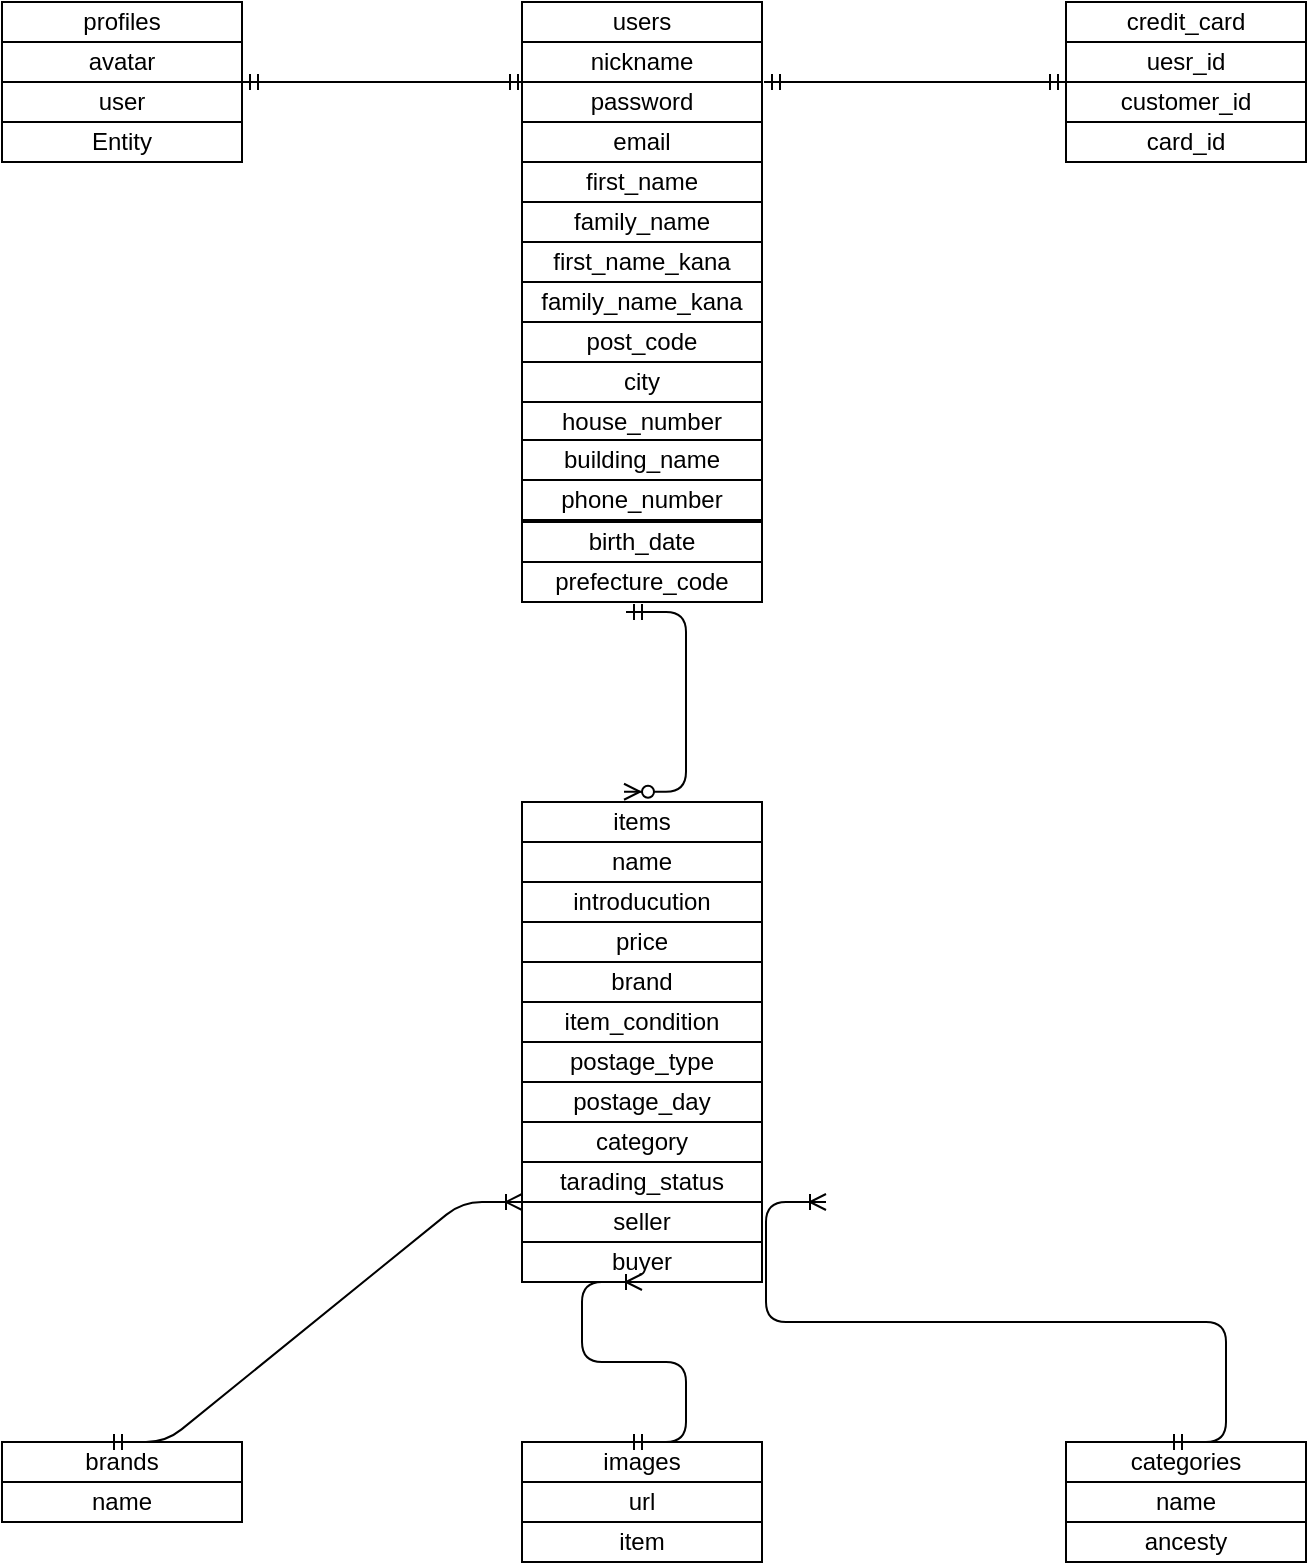 <mxfile>
    <diagram id="jqPXKS2c3JfgOpeAtfCP" name="ページ1">
        <mxGraphModel dx="708" dy="431" grid="1" gridSize="10" guides="1" tooltips="1" connect="1" arrows="1" fold="1" page="1" pageScale="1" pageWidth="827" pageHeight="1169" math="0" shadow="0">
            <root>
                <mxCell id="0"/>
                <mxCell id="1" parent="0"/>
                <mxCell id="8" value="profiles" style="whiteSpace=wrap;html=1;align=center;" vertex="1" parent="1">
                    <mxGeometry x="88" y="40" width="120" height="20" as="geometry"/>
                </mxCell>
                <mxCell id="9" style="edgeStyle=orthogonalEdgeStyle;rounded=0;orthogonalLoop=1;jettySize=auto;html=1;exitX=0.5;exitY=1;exitDx=0;exitDy=0;" edge="1" parent="1" source="8" target="8">
                    <mxGeometry relative="1" as="geometry"/>
                </mxCell>
                <mxCell id="10" value="brands" style="whiteSpace=wrap;html=1;align=center;" vertex="1" parent="1">
                    <mxGeometry x="88" y="760" width="120" height="20" as="geometry"/>
                </mxCell>
                <mxCell id="11" value="categories" style="whiteSpace=wrap;html=1;align=center;" vertex="1" parent="1">
                    <mxGeometry x="620" y="760" width="120" height="20" as="geometry"/>
                </mxCell>
                <mxCell id="13" value="items" style="whiteSpace=wrap;html=1;align=center;" vertex="1" parent="1">
                    <mxGeometry x="348" y="440" width="120" height="20" as="geometry"/>
                </mxCell>
                <mxCell id="14" value="prefecture_code" style="whiteSpace=wrap;html=1;align=center;" vertex="1" parent="1">
                    <mxGeometry x="348" y="320" width="120" height="20" as="geometry"/>
                </mxCell>
                <mxCell id="15" value="credit_card" style="whiteSpace=wrap;html=1;align=center;" vertex="1" parent="1">
                    <mxGeometry x="620" y="40" width="120" height="20" as="geometry"/>
                </mxCell>
                <mxCell id="16" value="users" style="whiteSpace=wrap;html=1;align=center;" vertex="1" parent="1">
                    <mxGeometry x="348" y="40" width="120" height="20" as="geometry"/>
                </mxCell>
                <mxCell id="18" value="nickname" style="whiteSpace=wrap;html=1;align=center;" vertex="1" parent="1">
                    <mxGeometry x="348" y="60" width="120" height="20" as="geometry"/>
                </mxCell>
                <mxCell id="33" value="password" style="whiteSpace=wrap;html=1;align=center;" vertex="1" parent="1">
                    <mxGeometry x="348" y="80" width="120" height="20" as="geometry"/>
                </mxCell>
                <mxCell id="34" value="email" style="whiteSpace=wrap;html=1;align=center;" vertex="1" parent="1">
                    <mxGeometry x="348" y="100" width="120" height="20" as="geometry"/>
                </mxCell>
                <mxCell id="35" value="first_name" style="whiteSpace=wrap;html=1;align=center;" vertex="1" parent="1">
                    <mxGeometry x="348" y="120" width="120" height="20" as="geometry"/>
                </mxCell>
                <mxCell id="36" value="family_name" style="whiteSpace=wrap;html=1;align=center;" vertex="1" parent="1">
                    <mxGeometry x="348" y="140" width="120" height="20" as="geometry"/>
                </mxCell>
                <mxCell id="37" value="first_name_kana" style="whiteSpace=wrap;html=1;align=center;" vertex="1" parent="1">
                    <mxGeometry x="348" y="160" width="120" height="20" as="geometry"/>
                </mxCell>
                <mxCell id="38" value="family_name_kana" style="whiteSpace=wrap;html=1;align=center;" vertex="1" parent="1">
                    <mxGeometry x="348" y="180" width="120" height="20" as="geometry"/>
                </mxCell>
                <mxCell id="39" value="post_code" style="whiteSpace=wrap;html=1;align=center;" vertex="1" parent="1">
                    <mxGeometry x="348" y="200" width="120" height="20" as="geometry"/>
                </mxCell>
                <mxCell id="40" value="city" style="whiteSpace=wrap;html=1;align=center;" vertex="1" parent="1">
                    <mxGeometry x="348" y="220" width="120" height="20" as="geometry"/>
                </mxCell>
                <mxCell id="41" value="house_number" style="whiteSpace=wrap;html=1;align=center;" vertex="1" parent="1">
                    <mxGeometry x="348" y="240" width="120" height="20" as="geometry"/>
                </mxCell>
                <mxCell id="42" value="building_name" style="whiteSpace=wrap;html=1;align=center;" vertex="1" parent="1">
                    <mxGeometry x="348" y="259" width="120" height="20" as="geometry"/>
                </mxCell>
                <mxCell id="43" value="phone_number" style="whiteSpace=wrap;html=1;align=center;" vertex="1" parent="1">
                    <mxGeometry x="348" y="279" width="120" height="20" as="geometry"/>
                </mxCell>
                <mxCell id="44" value="birth_date" style="whiteSpace=wrap;html=1;align=center;" vertex="1" parent="1">
                    <mxGeometry x="348" y="300" width="120" height="20" as="geometry"/>
                </mxCell>
                <mxCell id="45" value="avatar" style="whiteSpace=wrap;html=1;align=center;" vertex="1" parent="1">
                    <mxGeometry x="88" y="60" width="120" height="20" as="geometry"/>
                </mxCell>
                <mxCell id="46" value="user" style="whiteSpace=wrap;html=1;align=center;" vertex="1" parent="1">
                    <mxGeometry x="88" y="80" width="120" height="20" as="geometry"/>
                </mxCell>
                <mxCell id="47" value="Entity" style="whiteSpace=wrap;html=1;align=center;" vertex="1" parent="1">
                    <mxGeometry x="88" y="100" width="120" height="20" as="geometry"/>
                </mxCell>
                <mxCell id="48" value="uesr_id" style="whiteSpace=wrap;html=1;align=center;" vertex="1" parent="1">
                    <mxGeometry x="620" y="60" width="120" height="20" as="geometry"/>
                </mxCell>
                <mxCell id="49" value="customer_id" style="whiteSpace=wrap;html=1;align=center;" vertex="1" parent="1">
                    <mxGeometry x="620" y="80" width="120" height="20" as="geometry"/>
                </mxCell>
                <mxCell id="50" value="card_id" style="whiteSpace=wrap;html=1;align=center;" vertex="1" parent="1">
                    <mxGeometry x="620" y="100" width="120" height="20" as="geometry"/>
                </mxCell>
                <mxCell id="56" value="buyer" style="whiteSpace=wrap;html=1;align=center;" vertex="1" parent="1">
                    <mxGeometry x="348" y="660" width="120" height="20" as="geometry"/>
                </mxCell>
                <mxCell id="57" value="seller" style="whiteSpace=wrap;html=1;align=center;" vertex="1" parent="1">
                    <mxGeometry x="348" y="640" width="120" height="20" as="geometry"/>
                </mxCell>
                <mxCell id="58" value="tarading_status" style="whiteSpace=wrap;html=1;align=center;" vertex="1" parent="1">
                    <mxGeometry x="348" y="620" width="120" height="20" as="geometry"/>
                </mxCell>
                <mxCell id="59" value="category" style="whiteSpace=wrap;html=1;align=center;" vertex="1" parent="1">
                    <mxGeometry x="348" y="600" width="120" height="20" as="geometry"/>
                </mxCell>
                <mxCell id="60" value="postage_day" style="whiteSpace=wrap;html=1;align=center;" vertex="1" parent="1">
                    <mxGeometry x="348" y="580" width="120" height="20" as="geometry"/>
                </mxCell>
                <mxCell id="61" value="postage_type" style="whiteSpace=wrap;html=1;align=center;" vertex="1" parent="1">
                    <mxGeometry x="348" y="560" width="120" height="20" as="geometry"/>
                </mxCell>
                <mxCell id="62" value="item_condition" style="whiteSpace=wrap;html=1;align=center;" vertex="1" parent="1">
                    <mxGeometry x="348" y="540" width="120" height="20" as="geometry"/>
                </mxCell>
                <mxCell id="63" value="brand" style="whiteSpace=wrap;html=1;align=center;" vertex="1" parent="1">
                    <mxGeometry x="348" y="520" width="120" height="20" as="geometry"/>
                </mxCell>
                <mxCell id="64" value="price" style="whiteSpace=wrap;html=1;align=center;" vertex="1" parent="1">
                    <mxGeometry x="348" y="500" width="120" height="20" as="geometry"/>
                </mxCell>
                <mxCell id="65" value="introducution" style="whiteSpace=wrap;html=1;align=center;" vertex="1" parent="1">
                    <mxGeometry x="348" y="480" width="120" height="20" as="geometry"/>
                </mxCell>
                <mxCell id="66" value="name" style="whiteSpace=wrap;html=1;align=center;" vertex="1" parent="1">
                    <mxGeometry x="348" y="460" width="120" height="20" as="geometry"/>
                </mxCell>
                <mxCell id="72" value="name" style="whiteSpace=wrap;html=1;align=center;" vertex="1" parent="1">
                    <mxGeometry x="620" y="780" width="120" height="20" as="geometry"/>
                </mxCell>
                <mxCell id="73" value="ancesty" style="whiteSpace=wrap;html=1;align=center;" vertex="1" parent="1">
                    <mxGeometry x="620" y="800" width="120" height="20" as="geometry"/>
                </mxCell>
                <mxCell id="74" value="images" style="whiteSpace=wrap;html=1;align=center;" vertex="1" parent="1">
                    <mxGeometry x="348" y="760" width="120" height="20" as="geometry"/>
                </mxCell>
                <mxCell id="75" value="url" style="whiteSpace=wrap;html=1;align=center;" vertex="1" parent="1">
                    <mxGeometry x="348" y="780" width="120" height="20" as="geometry"/>
                </mxCell>
                <mxCell id="76" value="item" style="whiteSpace=wrap;html=1;align=center;" vertex="1" parent="1">
                    <mxGeometry x="348" y="800" width="120" height="20" as="geometry"/>
                </mxCell>
                <mxCell id="77" value="name" style="whiteSpace=wrap;html=1;align=center;" vertex="1" parent="1">
                    <mxGeometry x="88" y="780" width="120" height="20" as="geometry"/>
                </mxCell>
                <mxCell id="91" value="" style="edgeStyle=entityRelationEdgeStyle;fontSize=12;html=1;endArrow=ERmandOne;startArrow=ERmandOne;" edge="1" parent="1">
                    <mxGeometry width="100" height="100" relative="1" as="geometry">
                        <mxPoint x="208" y="80" as="sourcePoint"/>
                        <mxPoint x="350" y="80" as="targetPoint"/>
                    </mxGeometry>
                </mxCell>
                <mxCell id="92" value="" style="edgeStyle=entityRelationEdgeStyle;fontSize=12;html=1;endArrow=ERmandOne;startArrow=ERmandOne;entryX=0;entryY=0;entryDx=0;entryDy=0;" edge="1" parent="1" target="49">
                    <mxGeometry width="100" height="100" relative="1" as="geometry">
                        <mxPoint x="469" y="80" as="sourcePoint"/>
                        <mxPoint x="611" y="80" as="targetPoint"/>
                    </mxGeometry>
                </mxCell>
                <mxCell id="93" value="" style="edgeStyle=entityRelationEdgeStyle;fontSize=12;html=1;endArrow=ERzeroToMany;startArrow=ERmandOne;entryX=0.425;entryY=-0.256;entryDx=0;entryDy=0;entryPerimeter=0;" edge="1" parent="1" target="13">
                    <mxGeometry width="100" height="100" relative="1" as="geometry">
                        <mxPoint x="400" y="345" as="sourcePoint"/>
                        <mxPoint x="270" y="460" as="targetPoint"/>
                    </mxGeometry>
                </mxCell>
                <mxCell id="94" value="" style="edgeStyle=entityRelationEdgeStyle;fontSize=12;html=1;endArrow=ERoneToMany;startArrow=ERmandOne;entryX=0.5;entryY=1;entryDx=0;entryDy=0;" edge="1" parent="1" target="56">
                    <mxGeometry width="100" height="100" relative="1" as="geometry">
                        <mxPoint x="400" y="760" as="sourcePoint"/>
                        <mxPoint x="500" y="660" as="targetPoint"/>
                    </mxGeometry>
                </mxCell>
                <mxCell id="95" value="" style="edgeStyle=entityRelationEdgeStyle;fontSize=12;html=1;endArrow=ERoneToMany;startArrow=ERmandOne;entryX=0;entryY=1;entryDx=0;entryDy=0;" edge="1" parent="1" target="58">
                    <mxGeometry width="100" height="100" relative="1" as="geometry">
                        <mxPoint x="140" y="760" as="sourcePoint"/>
                        <mxPoint x="240" y="660" as="targetPoint"/>
                    </mxGeometry>
                </mxCell>
                <mxCell id="96" value="" style="edgeStyle=entityRelationEdgeStyle;fontSize=12;html=1;endArrow=ERoneToMany;startArrow=ERmandOne;" edge="1" parent="1">
                    <mxGeometry width="100" height="100" relative="1" as="geometry">
                        <mxPoint x="670" y="760" as="sourcePoint"/>
                        <mxPoint x="500" y="640" as="targetPoint"/>
                    </mxGeometry>
                </mxCell>
            </root>
        </mxGraphModel>
    </diagram>
</mxfile>